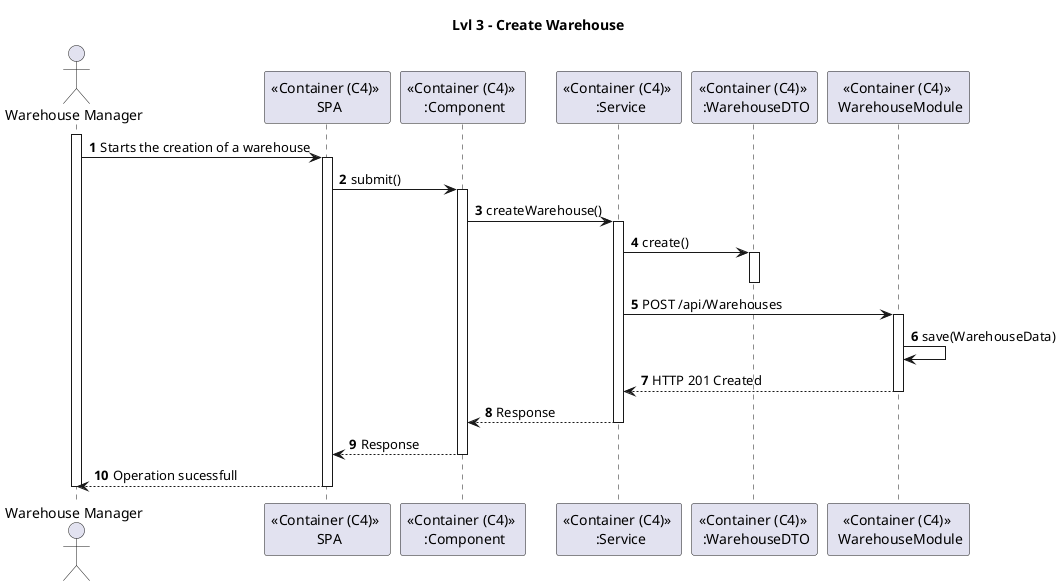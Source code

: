 @startuml US

title Lvl 3 - Create Warehouse

autonumber

actor "Warehouse Manager" as WM
participant "<< Container (C4) >> \n SPA" as S
participant "<< Container (C4) >> \n :Component" as C
participant "<< Container (C4) >> \n :Service" as SV
participant "<< Container (C4) >> \n :WarehouseDTO" as DTO
participant "<< Container (C4) >> \n WarehouseModule" as WMD


activate WM
WM -> S : Starts the creation of a warehouse

activate S
S -> C : submit()
activate C

C -> SV : createWarehouse()
activate SV

SV -> DTO : create()
activate DTO
deactivate DTO

SV -> WMD : POST /api/Warehouses
activate WMD

WMD -> WMD : save(WarehouseData)

WMD --> SV : HTTP 201 Created
deactivate WMD

SV --> C : Response
deactivate SV

C --> S : Response
deactivate C
S --> WM : Operation sucessfull
deactivate S

deactivate WM

@enduml